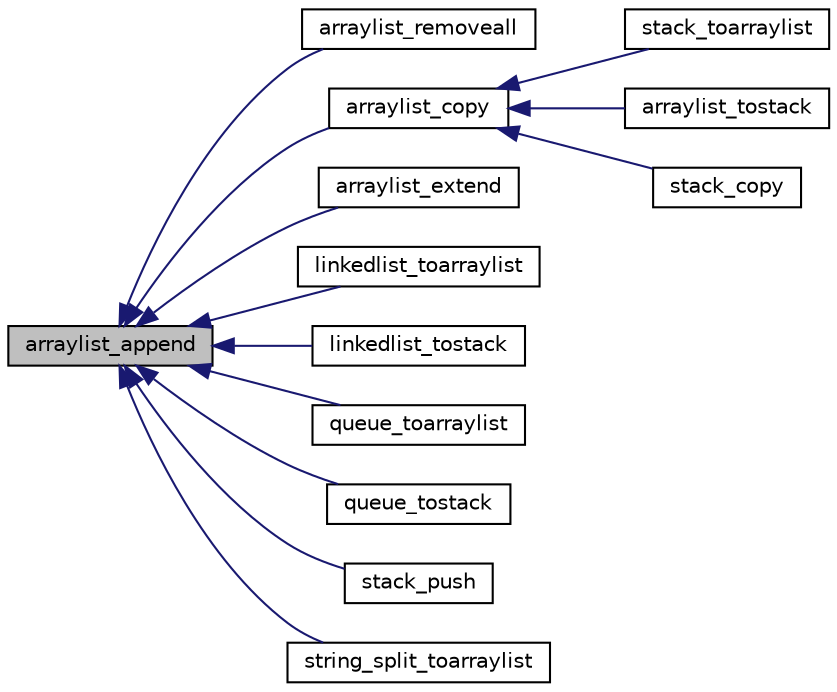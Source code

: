 digraph "arraylist_append"
{
 // INTERACTIVE_SVG=YES
  edge [fontname="Helvetica",fontsize="10",labelfontname="Helvetica",labelfontsize="10"];
  node [fontname="Helvetica",fontsize="10",shape=record];
  rankdir="LR";
  Node1 [label="arraylist_append",height=0.2,width=0.4,color="black", fillcolor="grey75", style="filled", fontcolor="black"];
  Node1 -> Node2 [dir="back",color="midnightblue",fontsize="10",style="solid",fontname="Helvetica"];
  Node2 [label="arraylist_removeall",height=0.2,width=0.4,color="black", fillcolor="white", style="filled",URL="$arraylist_8h.html#a55903647e985b86cb141733cc6d46bed"];
  Node1 -> Node3 [dir="back",color="midnightblue",fontsize="10",style="solid",fontname="Helvetica"];
  Node3 [label="arraylist_copy",height=0.2,width=0.4,color="black", fillcolor="white", style="filled",URL="$arraylist_8h.html#a77a6401f4d253863d0c853977bdbf2f2"];
  Node3 -> Node4 [dir="back",color="midnightblue",fontsize="10",style="solid",fontname="Helvetica"];
  Node4 [label="stack_toarraylist",height=0.2,width=0.4,color="black", fillcolor="white", style="filled",URL="$conversions_8h.html#aeb66bbc014dfd7dfe9101c32aaedbbf5"];
  Node3 -> Node5 [dir="back",color="midnightblue",fontsize="10",style="solid",fontname="Helvetica"];
  Node5 [label="arraylist_tostack",height=0.2,width=0.4,color="black", fillcolor="white", style="filled",URL="$conversions_8h.html#a1a4247b27711ece2b0d5a5376a5efefd"];
  Node3 -> Node6 [dir="back",color="midnightblue",fontsize="10",style="solid",fontname="Helvetica"];
  Node6 [label="stack_copy",height=0.2,width=0.4,color="black", fillcolor="white", style="filled",URL="$stack_8h.html#afab0083672c095c41e8ffc705f72f36f"];
  Node1 -> Node7 [dir="back",color="midnightblue",fontsize="10",style="solid",fontname="Helvetica"];
  Node7 [label="arraylist_extend",height=0.2,width=0.4,color="black", fillcolor="white", style="filled",URL="$arraylist_8h.html#a5cf1ba040b2593261121fa565789ed64"];
  Node1 -> Node8 [dir="back",color="midnightblue",fontsize="10",style="solid",fontname="Helvetica"];
  Node8 [label="linkedlist_toarraylist",height=0.2,width=0.4,color="black", fillcolor="white", style="filled",URL="$conversions_8h.html#aae048877dfb2fb809f7ad2b1d789bc67"];
  Node1 -> Node9 [dir="back",color="midnightblue",fontsize="10",style="solid",fontname="Helvetica"];
  Node9 [label="linkedlist_tostack",height=0.2,width=0.4,color="black", fillcolor="white", style="filled",URL="$conversions_8h.html#a9ce143cef9650633637b0d6dac7d148f"];
  Node1 -> Node10 [dir="back",color="midnightblue",fontsize="10",style="solid",fontname="Helvetica"];
  Node10 [label="queue_toarraylist",height=0.2,width=0.4,color="black", fillcolor="white", style="filled",URL="$conversions_8h.html#af6008f697bdde608c6764d56e9760d1b"];
  Node1 -> Node11 [dir="back",color="midnightblue",fontsize="10",style="solid",fontname="Helvetica"];
  Node11 [label="queue_tostack",height=0.2,width=0.4,color="black", fillcolor="white", style="filled",URL="$conversions_8h.html#ae5a51aa32dcc470210c8deaf9ab3bcc6"];
  Node1 -> Node12 [dir="back",color="midnightblue",fontsize="10",style="solid",fontname="Helvetica"];
  Node12 [label="stack_push",height=0.2,width=0.4,color="black", fillcolor="white", style="filled",URL="$stack_8h.html#a065fbd67e3a480eeb3150db6193734cb"];
  Node1 -> Node13 [dir="back",color="midnightblue",fontsize="10",style="solid",fontname="Helvetica"];
  Node13 [label="string_split_toarraylist",height=0.2,width=0.4,color="black", fillcolor="white", style="filled",URL="$string_8h.html#ae281e894d91ec18db9b8712d9082d430"];
}
